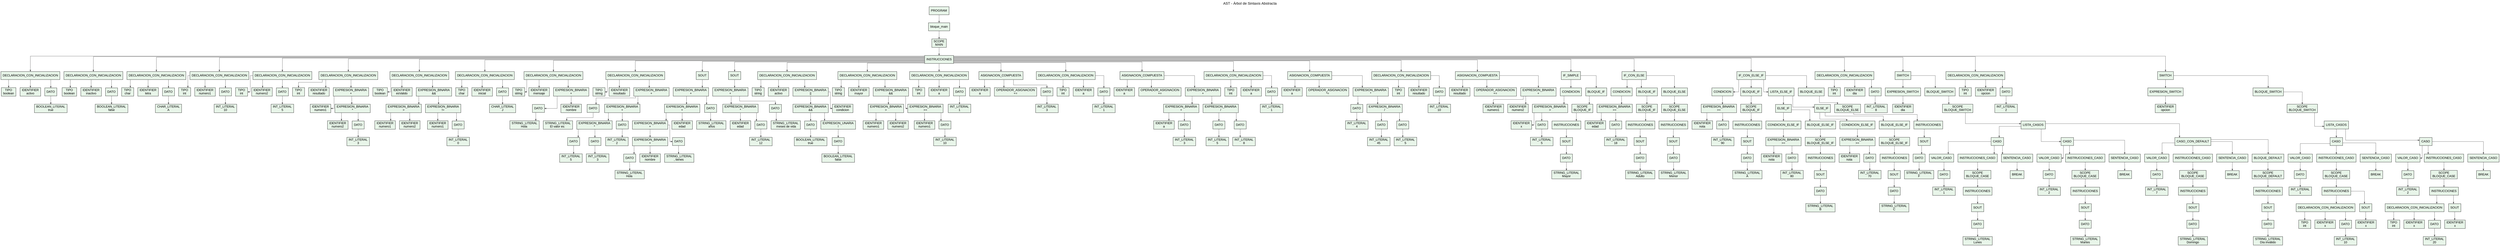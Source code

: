 digraph AST {
  rankdir=TB;
  node [fontname="Arial, sans-serif", style=filled, shape=box, fillcolor="#E8F5E9"];
  edge [fontname="Arial, sans-serif", color="#555555", arrowsize=0.7];
  graph [fontname="Arial, sans-serif", labelloc=t, fontsize=16];
  label="AST - Árbol de Sintaxis Abstracta";
  splines=ortho;
  concentrate=true;

  node_0 [label="PROGRAM"];
  node_1 [label="bloque_main"];
  node_0 -> node_1;
  node_2 [label="SCOPE\nMAIN"];
  node_1 -> node_2;
  node_3 [label="INSTRUCCIONES"];
  node_2 -> node_3;
  node_4 [label="DECLARACION_CON_INICIALIZACION"];
  node_3 -> node_4;
  node_5 [label="TIPO\nboolean"];
  node_4 -> node_5;
  node_6 [label="IDENTIFIER\nactivo"];
  node_4 -> node_6;
  node_7 [label="DATO"];
  node_4 -> node_7;
  node_8 [label="BOOLEAN_LITERAL\ntrue"];
  node_7 -> node_8;
  node_9 [label="DECLARACION_CON_INICIALIZACION"];
  node_3 -> node_9;
  node_10 [label="TIPO\nboolean"];
  node_9 -> node_10;
  node_11 [label="IDENTIFIER\ninactivo"];
  node_9 -> node_11;
  node_12 [label="DATO"];
  node_9 -> node_12;
  node_13 [label="BOOLEAN_LITERAL\nfalse"];
  node_12 -> node_13;
  node_14 [label="DECLARACION_CON_INICIALIZACION"];
  node_3 -> node_14;
  node_15 [label="TIPO\nchar"];
  node_14 -> node_15;
  node_16 [label="IDENTIFIER\nletra"];
  node_14 -> node_16;
  node_17 [label="DATO"];
  node_14 -> node_17;
  node_18 [label="CHAR_LITERAL\nA"];
  node_17 -> node_18;
  node_19 [label="DECLARACION_CON_INICIALIZACION"];
  node_3 -> node_19;
  node_20 [label="TIPO\nint"];
  node_19 -> node_20;
  node_21 [label="IDENTIFIER\nnumero1"];
  node_19 -> node_21;
  node_22 [label="DATO"];
  node_19 -> node_22;
  node_23 [label="INT_LITERAL\n10"];
  node_22 -> node_23;
  node_24 [label="DECLARACION_CON_INICIALIZACION"];
  node_3 -> node_24;
  node_25 [label="TIPO\nint"];
  node_24 -> node_25;
  node_26 [label="IDENTIFIER\nnumero2"];
  node_24 -> node_26;
  node_27 [label="DATO"];
  node_24 -> node_27;
  node_28 [label="INT_LITERAL\n5"];
  node_27 -> node_28;
  node_29 [label="DECLARACION_CON_INICIALIZACION"];
  node_3 -> node_29;
  node_30 [label="TIPO\nint"];
  node_29 -> node_30;
  node_31 [label="IDENTIFIER\nresultado"];
  node_29 -> node_31;
  node_32 [label="EXPRESION_BINARIA\n+"];
  node_29 -> node_32;
  node_33 [label="IDENTIFIER\nnumero1"];
  node_32 -> node_33;
  node_34 [label="EXPRESION_BINARIA\n*"];
  node_32 -> node_34;
  node_35 [label="IDENTIFIER\nnumero2"];
  node_34 -> node_35;
  node_36 [label="DATO"];
  node_34 -> node_36;
  node_37 [label="INT_LITERAL\n3"];
  node_36 -> node_37;
  node_38 [label="DECLARACION_CON_INICIALIZACION"];
  node_3 -> node_38;
  node_39 [label="TIPO\nboolean"];
  node_38 -> node_39;
  node_40 [label="IDENTIFIER\nesValido"];
  node_38 -> node_40;
  node_41 [label="EXPRESION_BINARIA\n&&"];
  node_38 -> node_41;
  node_42 [label="EXPRESION_BINARIA\n\>"];
  node_41 -> node_42;
  node_43 [label="IDENTIFIER\nnumero1"];
  node_42 -> node_43;
  node_44 [label="IDENTIFIER\nnumero2"];
  node_42 -> node_44;
  node_45 [label="EXPRESION_BINARIA\n!="];
  node_41 -> node_45;
  node_46 [label="IDENTIFIER\nnumero1"];
  node_45 -> node_46;
  node_47 [label="DATO"];
  node_45 -> node_47;
  node_48 [label="INT_LITERAL\n0"];
  node_47 -> node_48;
  node_49 [label="DECLARACION_CON_INICIALIZACION"];
  node_3 -> node_49;
  node_50 [label="TIPO\nchar"];
  node_49 -> node_50;
  node_51 [label="IDENTIFIER\ninicial"];
  node_49 -> node_51;
  node_52 [label="DATO"];
  node_49 -> node_52;
  node_53 [label="CHAR_LITERAL\nJ"];
  node_52 -> node_53;
  node_54 [label="DECLARACION_CON_INICIALIZACION"];
  node_3 -> node_54;
  node_55 [label="TIPO\nstring"];
  node_54 -> node_55;
  node_56 [label="IDENTIFIER\nmensaje"];
  node_54 -> node_56;
  node_57 [label="EXPRESION_BINARIA\n+"];
  node_54 -> node_57;
  node_58 [label="DATO"];
  node_57 -> node_58;
  node_59 [label="STRING_LITERAL\nHola "];
  node_58 -> node_59;
  node_60 [label="IDENTIFIER\nnombre"];
  node_57 -> node_60;
  node_61 [label="DECLARACION_CON_INICIALIZACION"];
  node_3 -> node_61;
  node_62 [label="TIPO\nstring"];
  node_61 -> node_62;
  node_63 [label="IDENTIFIER\nresultado"];
  node_61 -> node_63;
  node_64 [label="EXPRESION_BINARIA\n+"];
  node_61 -> node_64;
  node_65 [label="DATO"];
  node_64 -> node_65;
  node_66 [label="STRING_LITERAL\nEl valor es: "];
  node_65 -> node_66;
  node_67 [label="EXPRESION_BINARIA\n+"];
  node_64 -> node_67;
  node_68 [label="EXPRESION_BINARIA\n*"];
  node_67 -> node_68;
  node_69 [label="DATO"];
  node_68 -> node_69;
  node_70 [label="INT_LITERAL\n5"];
  node_69 -> node_70;
  node_71 [label="DATO"];
  node_68 -> node_71;
  node_72 [label="INT_LITERAL\n3"];
  node_71 -> node_72;
  node_73 [label="DATO"];
  node_67 -> node_73;
  node_74 [label="INT_LITERAL\n2"];
  node_73 -> node_74;
  node_75 [label="SOUT"];
  node_3 -> node_75;
  node_76 [label="EXPRESION_BINARIA\n+"];
  node_75 -> node_76;
  node_77 [label="EXPRESION_BINARIA\n+"];
  node_76 -> node_77;
  node_78 [label="EXPRESION_BINARIA\n+"];
  node_77 -> node_78;
  node_79 [label="EXPRESION_BINARIA\n+"];
  node_78 -> node_79;
  node_80 [label="DATO"];
  node_79 -> node_80;
  node_81 [label="STRING_LITERAL\nHola "];
  node_80 -> node_81;
  node_82 [label="IDENTIFIER\nnombre"];
  node_79 -> node_82;
  node_83 [label="DATO"];
  node_78 -> node_83;
  node_84 [label="STRING_LITERAL\n, tienes "];
  node_83 -> node_84;
  node_85 [label="IDENTIFIER\nedad"];
  node_77 -> node_85;
  node_86 [label="DATO"];
  node_76 -> node_86;
  node_87 [label="STRING_LITERAL\n años"];
  node_86 -> node_87;
  node_88 [label="SOUT"];
  node_3 -> node_88;
  node_89 [label="EXPRESION_BINARIA\n+"];
  node_88 -> node_89;
  node_90 [label="EXPRESION_BINARIA\n*"];
  node_89 -> node_90;
  node_91 [label="IDENTIFIER\nedad"];
  node_90 -> node_91;
  node_92 [label="DATO"];
  node_90 -> node_92;
  node_93 [label="INT_LITERAL\n12"];
  node_92 -> node_93;
  node_94 [label="DATO"];
  node_89 -> node_94;
  node_95 [label="STRING_LITERAL\n meses de vida"];
  node_94 -> node_95;
  node_96 [label="DECLARACION_CON_INICIALIZACION"];
  node_3 -> node_96;
  node_97 [label="TIPO\nstring"];
  node_96 -> node_97;
  node_98 [label="IDENTIFIER\nactivo"];
  node_96 -> node_98;
  node_99 [label="EXPRESION_BINARIA\n\|\|"];
  node_96 -> node_99;
  node_100 [label="EXPRESION_BINARIA\n&&"];
  node_99 -> node_100;
  node_101 [label="DATO"];
  node_100 -> node_101;
  node_102 [label="BOOLEAN_LITERAL\ntrue"];
  node_101 -> node_102;
  node_103 [label="EXPRESION_UNARIA\n!"];
  node_100 -> node_103;
  node_104 [label="DATO"];
  node_103 -> node_104;
  node_105 [label="BOOLEAN_LITERAL\nfalse"];
  node_104 -> node_105;
  node_106 [label="IDENTIFIER\ncondicion"];
  node_99 -> node_106;
  node_107 [label="DECLARACION_CON_INICIALIZACION"];
  node_3 -> node_107;
  node_108 [label="TIPO\nstring"];
  node_107 -> node_108;
  node_109 [label="IDENTIFIER\nmayor"];
  node_107 -> node_109;
  node_110 [label="EXPRESION_BINARIA\n&&"];
  node_107 -> node_110;
  node_111 [label="EXPRESION_BINARIA\n\>"];
  node_110 -> node_111;
  node_112 [label="IDENTIFIER\nnumero1"];
  node_111 -> node_112;
  node_113 [label="IDENTIFIER\nnumero2"];
  node_111 -> node_113;
  node_114 [label="EXPRESION_BINARIA\n\>="];
  node_110 -> node_114;
  node_115 [label="IDENTIFIER\nnumero1"];
  node_114 -> node_115;
  node_116 [label="DATO"];
  node_114 -> node_116;
  node_117 [label="INT_LITERAL\n10"];
  node_116 -> node_117;
  node_118 [label="DECLARACION_CON_INICIALIZACION"];
  node_3 -> node_118;
  node_119 [label="TIPO\nint"];
  node_118 -> node_119;
  node_120 [label="IDENTIFIER\na"];
  node_118 -> node_120;
  node_121 [label="DATO"];
  node_118 -> node_121;
  node_122 [label="INT_LITERAL\n1"];
  node_121 -> node_122;
  node_123 [label="ASIGNACION_COMPUESTA"];
  node_3 -> node_123;
  node_124 [label="IDENTIFIER\na"];
  node_123 -> node_124;
  node_125 [label="OPERADOR_ASIGNACION\n+="];
  node_123 -> node_125;
  node_126 [label="DATO"];
  node_123 -> node_126;
  node_127 [label="INT_LITERAL\n3"];
  node_126 -> node_127;
  node_128 [label="DECLARACION_CON_INICIALIZACION"];
  node_3 -> node_128;
  node_129 [label="TIPO\nint"];
  node_128 -> node_129;
  node_130 [label="IDENTIFIER\na"];
  node_128 -> node_130;
  node_131 [label="DATO"];
  node_128 -> node_131;
  node_132 [label="INT_LITERAL\n1"];
  node_131 -> node_132;
  node_133 [label="ASIGNACION_COMPUESTA"];
  node_3 -> node_133;
  node_134 [label="IDENTIFIER\na"];
  node_133 -> node_134;
  node_135 [label="OPERADOR_ASIGNACION\n+="];
  node_133 -> node_135;
  node_136 [label="EXPRESION_BINARIA\n+"];
  node_133 -> node_136;
  node_137 [label="EXPRESION_BINARIA\n+"];
  node_136 -> node_137;
  node_138 [label="IDENTIFIER\na"];
  node_137 -> node_138;
  node_139 [label="DATO"];
  node_137 -> node_139;
  node_140 [label="INT_LITERAL\n3"];
  node_139 -> node_140;
  node_141 [label="EXPRESION_BINARIA\n/"];
  node_136 -> node_141;
  node_142 [label="DATO"];
  node_141 -> node_142;
  node_143 [label="INT_LITERAL\n5"];
  node_142 -> node_143;
  node_144 [label="DATO"];
  node_141 -> node_144;
  node_145 [label="INT_LITERAL\n8"];
  node_144 -> node_145;
  node_146 [label="DECLARACION_CON_INICIALIZACION"];
  node_3 -> node_146;
  node_147 [label="TIPO\nint"];
  node_146 -> node_147;
  node_148 [label="IDENTIFIER\na"];
  node_146 -> node_148;
  node_149 [label="DATO"];
  node_146 -> node_149;
  node_150 [label="INT_LITERAL\n1"];
  node_149 -> node_150;
  node_151 [label="ASIGNACION_COMPUESTA"];
  node_3 -> node_151;
  node_152 [label="IDENTIFIER\na"];
  node_151 -> node_152;
  node_153 [label="OPERADOR_ASIGNACION\n*="];
  node_151 -> node_153;
  node_154 [label="EXPRESION_BINARIA\n*"];
  node_151 -> node_154;
  node_155 [label="DATO"];
  node_154 -> node_155;
  node_156 [label="INT_LITERAL\n4"];
  node_155 -> node_156;
  node_157 [label="EXPRESION_BINARIA\n/"];
  node_154 -> node_157;
  node_158 [label="DATO"];
  node_157 -> node_158;
  node_159 [label="INT_LITERAL\n45"];
  node_158 -> node_159;
  node_160 [label="DATO"];
  node_157 -> node_160;
  node_161 [label="INT_LITERAL\n5"];
  node_160 -> node_161;
  node_162 [label="DECLARACION_CON_INICIALIZACION"];
  node_3 -> node_162;
  node_163 [label="TIPO\nint"];
  node_162 -> node_163;
  node_164 [label="IDENTIFIER\nresultado"];
  node_162 -> node_164;
  node_165 [label="DATO"];
  node_162 -> node_165;
  node_166 [label="INT_LITERAL\n10"];
  node_165 -> node_166;
  node_167 [label="ASIGNACION_COMPUESTA"];
  node_3 -> node_167;
  node_168 [label="IDENTIFIER\nresultado"];
  node_167 -> node_168;
  node_169 [label="OPERADOR_ASIGNACION\n+="];
  node_167 -> node_169;
  node_170 [label="EXPRESION_BINARIA\n+"];
  node_167 -> node_170;
  node_171 [label="IDENTIFIER\nnumero1"];
  node_170 -> node_171;
  node_172 [label="IDENTIFIER\nnumero2"];
  node_170 -> node_172;
  node_173 [label="IF_SIMPLE"];
  node_3 -> node_173;
  node_174 [label="CONDICION"];
  node_173 -> node_174;
  node_175 [label="EXPRESION_BINARIA\n\>"];
  node_174 -> node_175;
  node_176 [label="IDENTIFIER\nx"];
  node_175 -> node_176;
  node_177 [label="DATO"];
  node_175 -> node_177;
  node_178 [label="INT_LITERAL\n5"];
  node_177 -> node_178;
  node_179 [label="BLOQUE_IF"];
  node_173 -> node_179;
  node_180 [label="SCOPE\nBLOQUE_IF"];
  node_179 -> node_180;
  node_181 [label="INSTRUCCIONES"];
  node_180 -> node_181;
  node_182 [label="SOUT"];
  node_181 -> node_182;
  node_183 [label="DATO"];
  node_182 -> node_183;
  node_184 [label="STRING_LITERAL\nMayor"];
  node_183 -> node_184;
  node_185 [label="IF_CON_ELSE"];
  node_3 -> node_185;
  node_186 [label="CONDICION"];
  node_185 -> node_186;
  node_187 [label="EXPRESION_BINARIA\n\>="];
  node_186 -> node_187;
  node_188 [label="IDENTIFIER\nedad"];
  node_187 -> node_188;
  node_189 [label="DATO"];
  node_187 -> node_189;
  node_190 [label="INT_LITERAL\n18"];
  node_189 -> node_190;
  node_191 [label="BLOQUE_IF"];
  node_185 -> node_191;
  node_192 [label="SCOPE\nBLOQUE_IF"];
  node_191 -> node_192;
  node_193 [label="INSTRUCCIONES"];
  node_192 -> node_193;
  node_194 [label="SOUT"];
  node_193 -> node_194;
  node_195 [label="DATO"];
  node_194 -> node_195;
  node_196 [label="STRING_LITERAL\nAdulto"];
  node_195 -> node_196;
  node_197 [label="BLOQUE_ELSE"];
  node_185 -> node_197;
  node_198 [label="SCOPE\nBLOQUE_ELSE"];
  node_197 -> node_198;
  node_199 [label="INSTRUCCIONES"];
  node_198 -> node_199;
  node_200 [label="SOUT"];
  node_199 -> node_200;
  node_201 [label="DATO"];
  node_200 -> node_201;
  node_202 [label="STRING_LITERAL\nMenor"];
  node_201 -> node_202;
  node_203 [label="IF_CON_ELSE_IF"];
  node_3 -> node_203;
  node_204 [label="CONDICION"];
  node_203 -> node_204;
  node_205 [label="EXPRESION_BINARIA\n\>="];
  node_204 -> node_205;
  node_206 [label="IDENTIFIER\nnota"];
  node_205 -> node_206;
  node_207 [label="DATO"];
  node_205 -> node_207;
  node_208 [label="INT_LITERAL\n90"];
  node_207 -> node_208;
  node_209 [label="BLOQUE_IF"];
  node_203 -> node_209;
  node_210 [label="SCOPE\nBLOQUE_IF"];
  node_209 -> node_210;
  node_211 [label="INSTRUCCIONES"];
  node_210 -> node_211;
  node_212 [label="SOUT"];
  node_211 -> node_212;
  node_213 [label="DATO"];
  node_212 -> node_213;
  node_214 [label="STRING_LITERAL\nA"];
  node_213 -> node_214;
  node_215 [label="LISTA_ELSE_IF"];
  node_203 -> node_215;
  node_216 [label="ELSE_IF"];
  node_215 -> node_216;
  node_217 [label="CONDICION_ELSE_IF"];
  node_216 -> node_217;
  node_218 [label="EXPRESION_BINARIA\n\>="];
  node_217 -> node_218;
  node_219 [label="IDENTIFIER\nnota"];
  node_218 -> node_219;
  node_220 [label="DATO"];
  node_218 -> node_220;
  node_221 [label="INT_LITERAL\n80"];
  node_220 -> node_221;
  node_222 [label="BLOQUE_ELSE_IF"];
  node_216 -> node_222;
  node_223 [label="SCOPE\nBLOQUE_ELSE_IF"];
  node_222 -> node_223;
  node_224 [label="INSTRUCCIONES"];
  node_223 -> node_224;
  node_225 [label="SOUT"];
  node_224 -> node_225;
  node_226 [label="DATO"];
  node_225 -> node_226;
  node_227 [label="STRING_LITERAL\nB"];
  node_226 -> node_227;
  node_228 [label="ELSE_IF"];
  node_215 -> node_228;
  node_229 [label="CONDICION_ELSE_IF"];
  node_228 -> node_229;
  node_230 [label="EXPRESION_BINARIA\n\>="];
  node_229 -> node_230;
  node_231 [label="IDENTIFIER\nnota"];
  node_230 -> node_231;
  node_232 [label="DATO"];
  node_230 -> node_232;
  node_233 [label="INT_LITERAL\n70"];
  node_232 -> node_233;
  node_234 [label="BLOQUE_ELSE_IF"];
  node_228 -> node_234;
  node_235 [label="SCOPE\nBLOQUE_ELSE_IF"];
  node_234 -> node_235;
  node_236 [label="INSTRUCCIONES"];
  node_235 -> node_236;
  node_237 [label="SOUT"];
  node_236 -> node_237;
  node_238 [label="DATO"];
  node_237 -> node_238;
  node_239 [label="STRING_LITERAL\nC"];
  node_238 -> node_239;
  node_240 [label="BLOQUE_ELSE"];
  node_203 -> node_240;
  node_241 [label="SCOPE\nBLOQUE_ELSE"];
  node_240 -> node_241;
  node_242 [label="INSTRUCCIONES"];
  node_241 -> node_242;
  node_243 [label="SOUT"];
  node_242 -> node_243;
  node_244 [label="DATO"];
  node_243 -> node_244;
  node_245 [label="STRING_LITERAL\nF"];
  node_244 -> node_245;
  node_246 [label="DECLARACION_CON_INICIALIZACION"];
  node_3 -> node_246;
  node_247 [label="TIPO\nint"];
  node_246 -> node_247;
  node_248 [label="IDENTIFIER\ndia"];
  node_246 -> node_248;
  node_249 [label="DATO"];
  node_246 -> node_249;
  node_250 [label="INT_LITERAL\n8"];
  node_249 -> node_250;
  node_251 [label="SWITCH"];
  node_3 -> node_251;
  node_252 [label="EXPRESION_SWITCH"];
  node_251 -> node_252;
  node_253 [label="IDENTIFIER\ndia"];
  node_252 -> node_253;
  node_254 [label="BLOQUE_SWITCH"];
  node_251 -> node_254;
  node_255 [label="SCOPE\nBLOQUE_SWITCH"];
  node_254 -> node_255;
  node_256 [label="LISTA_CASOS"];
  node_255 -> node_256;
  node_257 [label="CASO"];
  node_256 -> node_257;
  node_258 [label="VALOR_CASO"];
  node_257 -> node_258;
  node_259 [label="DATO"];
  node_258 -> node_259;
  node_260 [label="INT_LITERAL\n1"];
  node_259 -> node_260;
  node_261 [label="INSTRUCCIONES_CASO"];
  node_257 -> node_261;
  node_262 [label="SCOPE\nBLOQUE_CASE"];
  node_261 -> node_262;
  node_263 [label="INSTRUCCIONES"];
  node_262 -> node_263;
  node_264 [label="SOUT"];
  node_263 -> node_264;
  node_265 [label="DATO"];
  node_264 -> node_265;
  node_266 [label="STRING_LITERAL\nLunes"];
  node_265 -> node_266;
  node_267 [label="SENTENCIA_CASO"];
  node_257 -> node_267;
  node_268 [label="BREAK"];
  node_267 -> node_268;
  node_269 [label="CASO"];
  node_256 -> node_269;
  node_270 [label="VALOR_CASO"];
  node_269 -> node_270;
  node_271 [label="DATO"];
  node_270 -> node_271;
  node_272 [label="INT_LITERAL\n2"];
  node_271 -> node_272;
  node_273 [label="INSTRUCCIONES_CASO"];
  node_269 -> node_273;
  node_274 [label="SCOPE\nBLOQUE_CASE"];
  node_273 -> node_274;
  node_275 [label="INSTRUCCIONES"];
  node_274 -> node_275;
  node_276 [label="SOUT"];
  node_275 -> node_276;
  node_277 [label="DATO"];
  node_276 -> node_277;
  node_278 [label="STRING_LITERAL\nMartes"];
  node_277 -> node_278;
  node_279 [label="SENTENCIA_CASO"];
  node_269 -> node_279;
  node_280 [label="BREAK"];
  node_279 -> node_280;
  node_281 [label="CASO_CON_DEFAULT"];
  node_256 -> node_281;
  node_282 [label="VALOR_CASO"];
  node_281 -> node_282;
  node_283 [label="DATO"];
  node_282 -> node_283;
  node_284 [label="INT_LITERAL\n7"];
  node_283 -> node_284;
  node_285 [label="INSTRUCCIONES_CASO"];
  node_281 -> node_285;
  node_286 [label="SCOPE\nBLOQUE_CASE"];
  node_285 -> node_286;
  node_287 [label="INSTRUCCIONES"];
  node_286 -> node_287;
  node_288 [label="SOUT"];
  node_287 -> node_288;
  node_289 [label="DATO"];
  node_288 -> node_289;
  node_290 [label="STRING_LITERAL\nDomingo"];
  node_289 -> node_290;
  node_291 [label="SENTENCIA_CASO"];
  node_281 -> node_291;
  node_292 [label="BREAK"];
  node_291 -> node_292;
  node_293 [label="BLOQUE_DEFAULT"];
  node_281 -> node_293;
  node_294 [label="SCOPE\nBLOQUE_DEFAULT"];
  node_293 -> node_294;
  node_295 [label="INSTRUCCIONES"];
  node_294 -> node_295;
  node_296 [label="SOUT"];
  node_295 -> node_296;
  node_297 [label="DATO"];
  node_296 -> node_297;
  node_298 [label="STRING_LITERAL\nDía inválido"];
  node_297 -> node_298;
  node_299 [label="DECLARACION_CON_INICIALIZACION"];
  node_3 -> node_299;
  node_300 [label="TIPO\nint"];
  node_299 -> node_300;
  node_301 [label="IDENTIFIER\nopcion"];
  node_299 -> node_301;
  node_302 [label="DATO"];
  node_299 -> node_302;
  node_303 [label="INT_LITERAL\n2"];
  node_302 -> node_303;
  node_304 [label="SWITCH"];
  node_3 -> node_304;
  node_305 [label="EXPRESION_SWITCH"];
  node_304 -> node_305;
  node_306 [label="IDENTIFIER\nopcion"];
  node_305 -> node_306;
  node_307 [label="BLOQUE_SWITCH"];
  node_304 -> node_307;
  node_308 [label="SCOPE\nBLOQUE_SWITCH"];
  node_307 -> node_308;
  node_309 [label="LISTA_CASOS"];
  node_308 -> node_309;
  node_310 [label="CASO"];
  node_309 -> node_310;
  node_311 [label="VALOR_CASO"];
  node_310 -> node_311;
  node_312 [label="DATO"];
  node_311 -> node_312;
  node_313 [label="INT_LITERAL\n1"];
  node_312 -> node_313;
  node_314 [label="INSTRUCCIONES_CASO"];
  node_310 -> node_314;
  node_315 [label="SCOPE\nBLOQUE_CASE"];
  node_314 -> node_315;
  node_316 [label="INSTRUCCIONES"];
  node_315 -> node_316;
  node_317 [label="DECLARACION_CON_INICIALIZACION"];
  node_316 -> node_317;
  node_318 [label="TIPO\nint"];
  node_317 -> node_318;
  node_319 [label="IDENTIFIER\nx"];
  node_317 -> node_319;
  node_320 [label="DATO"];
  node_317 -> node_320;
  node_321 [label="INT_LITERAL\n10"];
  node_320 -> node_321;
  node_322 [label="SOUT"];
  node_316 -> node_322;
  node_323 [label="IDENTIFIER\nx"];
  node_322 -> node_323;
  node_324 [label="SENTENCIA_CASO"];
  node_310 -> node_324;
  node_325 [label="BREAK"];
  node_324 -> node_325;
  node_326 [label="CASO"];
  node_309 -> node_326;
  node_327 [label="VALOR_CASO"];
  node_326 -> node_327;
  node_328 [label="DATO"];
  node_327 -> node_328;
  node_329 [label="INT_LITERAL\n2"];
  node_328 -> node_329;
  node_330 [label="INSTRUCCIONES_CASO"];
  node_326 -> node_330;
  node_331 [label="SCOPE\nBLOQUE_CASE"];
  node_330 -> node_331;
  node_332 [label="INSTRUCCIONES"];
  node_331 -> node_332;
  node_333 [label="DECLARACION_CON_INICIALIZACION"];
  node_332 -> node_333;
  node_334 [label="TIPO\nint"];
  node_333 -> node_334;
  node_335 [label="IDENTIFIER\nx"];
  node_333 -> node_335;
  node_336 [label="DATO"];
  node_333 -> node_336;
  node_337 [label="INT_LITERAL\n20"];
  node_336 -> node_337;
  node_338 [label="SOUT"];
  node_332 -> node_338;
  node_339 [label="IDENTIFIER\nx"];
  node_338 -> node_339;
  node_340 [label="SENTENCIA_CASO"];
  node_326 -> node_340;
  node_341 [label="BREAK"];
  node_340 -> node_341;

}

